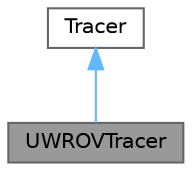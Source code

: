 digraph "UWROVTracer"
{
 // LATEX_PDF_SIZE
  bgcolor="transparent";
  edge [fontname=Helvetica,fontsize=10,labelfontname=Helvetica,labelfontsize=10];
  node [fontname=Helvetica,fontsize=10,shape=box,height=0.2,width=0.4];
  Node1 [id="Node000001",label="UWROVTracer",height=0.2,width=0.4,color="gray40", fillcolor="grey60", style="filled", fontcolor="black",tooltip="Class that defines a tracer for hdr_uwROV_monitoring packets."];
  Node2 -> Node1 [id="edge1_Node000001_Node000002",dir="back",color="steelblue1",style="solid",tooltip=" "];
  Node2 [id="Node000002",label="Tracer",height=0.2,width=0.4,color="gray40", fillcolor="white", style="filled",tooltip=" "];
}
